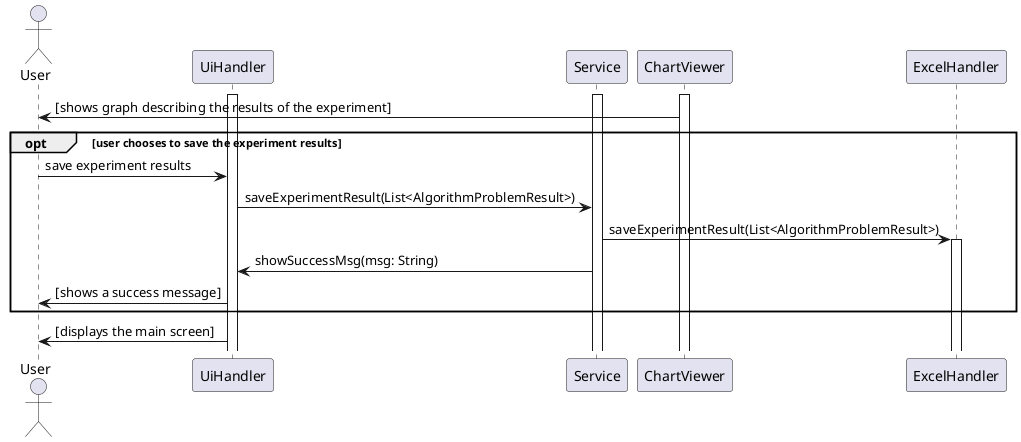 @startuml
actor User as u

activate UiHandler
activate Service
activate ChartViewer

ChartViewer -> u : [shows graph describing the results of the experiment]

opt user chooses to save the experiment results
    u -> UiHandler : save experiment results
    UiHandler -> Service : saveExperimentResult(List<AlgorithmProblemResult>)
    Service -> ExcelHandler : saveExperimentResult(List<AlgorithmProblemResult>)
    activate ExcelHandler

    Service -> UiHandler : showSuccessMsg(msg: String)
    UiHandler -> u : [shows a success message]
end

UiHandler -> u : [displays the main screen]

@enduml